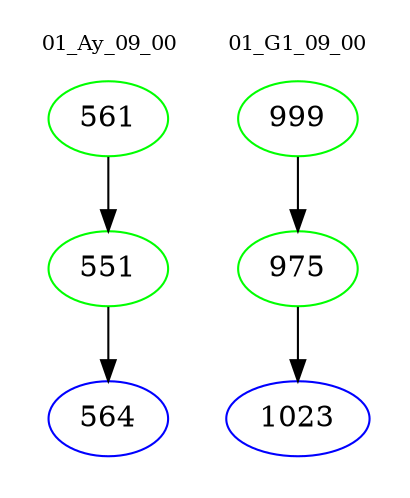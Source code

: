 digraph{
subgraph cluster_0 {
color = white
label = "01_Ay_09_00";
fontsize=10;
T0_561 [label="561", color="green"]
T0_561 -> T0_551 [color="black"]
T0_551 [label="551", color="green"]
T0_551 -> T0_564 [color="black"]
T0_564 [label="564", color="blue"]
}
subgraph cluster_1 {
color = white
label = "01_G1_09_00";
fontsize=10;
T1_999 [label="999", color="green"]
T1_999 -> T1_975 [color="black"]
T1_975 [label="975", color="green"]
T1_975 -> T1_1023 [color="black"]
T1_1023 [label="1023", color="blue"]
}
}
